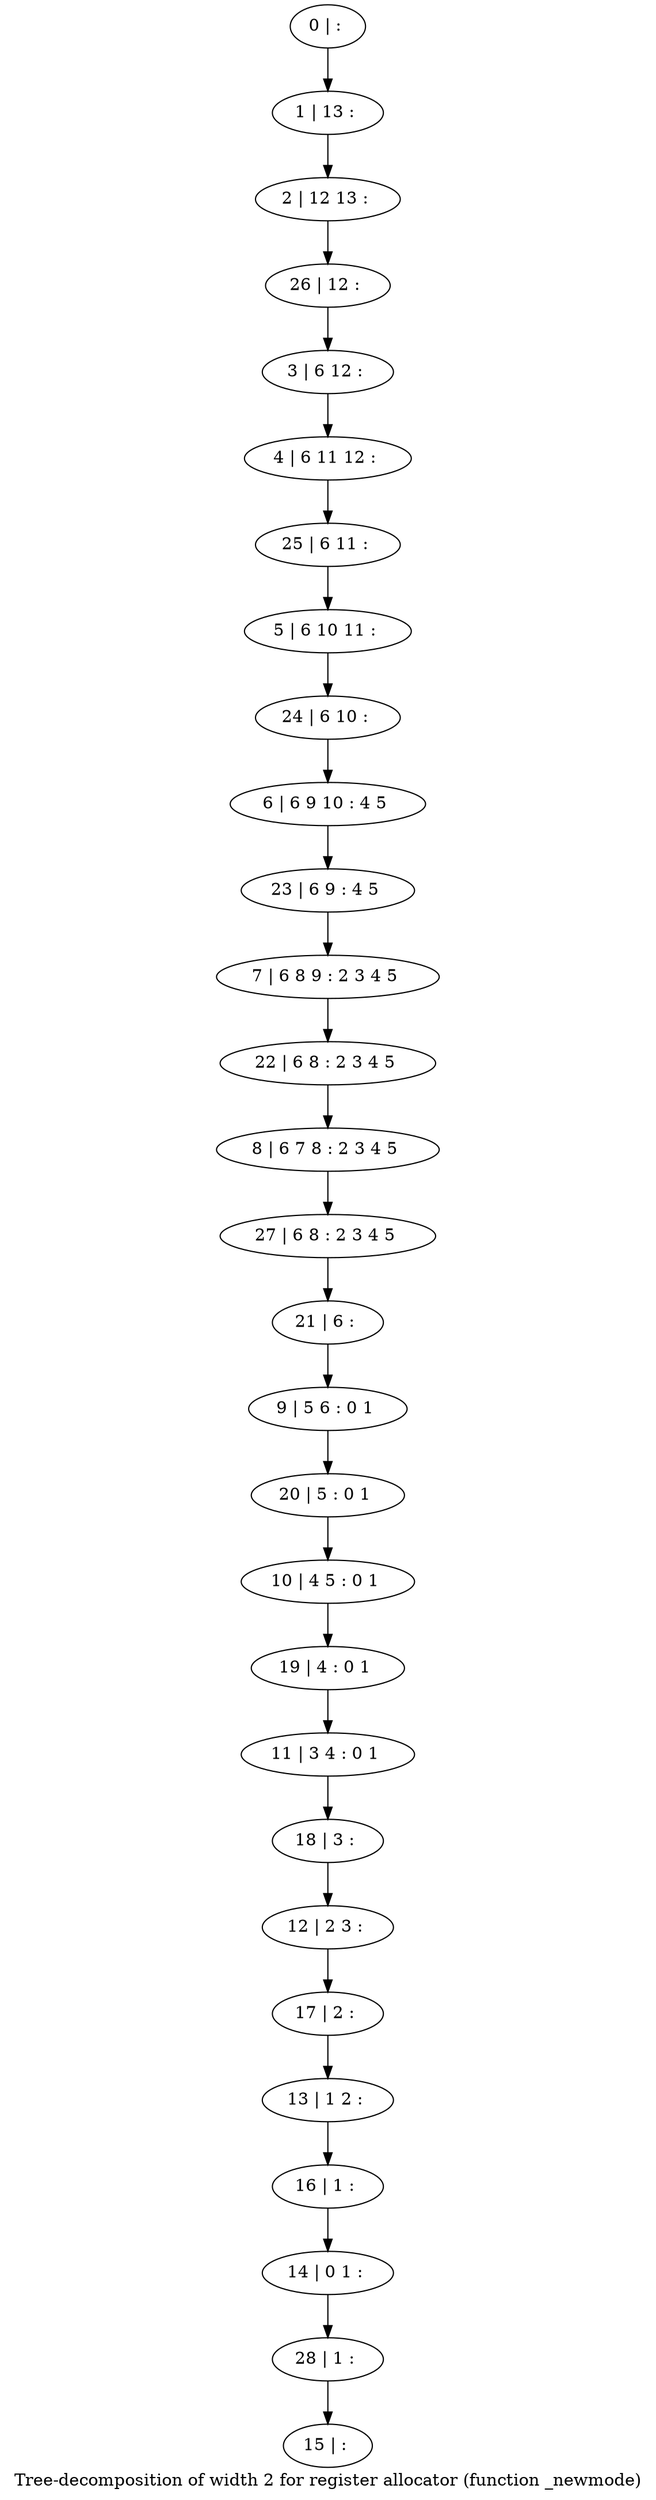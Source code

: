 digraph G {
graph [label="Tree-decomposition of width 2 for register allocator (function _newmode)"]
0[label="0 | : "];
1[label="1 | 13 : "];
2[label="2 | 12 13 : "];
3[label="3 | 6 12 : "];
4[label="4 | 6 11 12 : "];
5[label="5 | 6 10 11 : "];
6[label="6 | 6 9 10 : 4 5 "];
7[label="7 | 6 8 9 : 2 3 4 5 "];
8[label="8 | 6 7 8 : 2 3 4 5 "];
9[label="9 | 5 6 : 0 1 "];
10[label="10 | 4 5 : 0 1 "];
11[label="11 | 3 4 : 0 1 "];
12[label="12 | 2 3 : "];
13[label="13 | 1 2 : "];
14[label="14 | 0 1 : "];
15[label="15 | : "];
16[label="16 | 1 : "];
17[label="17 | 2 : "];
18[label="18 | 3 : "];
19[label="19 | 4 : 0 1 "];
20[label="20 | 5 : 0 1 "];
21[label="21 | 6 : "];
22[label="22 | 6 8 : 2 3 4 5 "];
23[label="23 | 6 9 : 4 5 "];
24[label="24 | 6 10 : "];
25[label="25 | 6 11 : "];
26[label="26 | 12 : "];
27[label="27 | 6 8 : 2 3 4 5 "];
28[label="28 | 1 : "];
0->1 ;
1->2 ;
3->4 ;
16->14 ;
13->16 ;
17->13 ;
12->17 ;
18->12 ;
11->18 ;
19->11 ;
10->19 ;
20->10 ;
9->20 ;
21->9 ;
22->8 ;
7->22 ;
23->7 ;
6->23 ;
24->6 ;
5->24 ;
25->5 ;
4->25 ;
26->3 ;
2->26 ;
27->21 ;
8->27 ;
28->15 ;
14->28 ;
}
